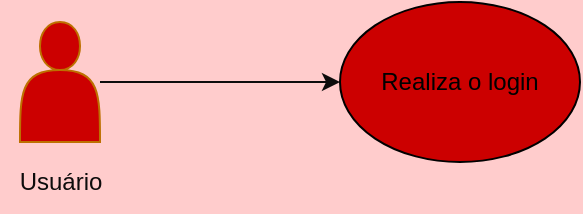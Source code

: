 <mxfile>
    <diagram id="FURX4PlmyDF8DYKxq-4W" name="Page-1">
        <mxGraphModel dx="701" dy="616" grid="1" gridSize="10" guides="1" tooltips="1" connect="1" arrows="1" fold="1" page="1" pageScale="1" pageWidth="827" pageHeight="1169" background="#FFCCCC" math="0" shadow="0">
            <root>
                <mxCell id="0"/>
                <mxCell id="1" parent="0"/>
                <mxCell id="5" style="edgeStyle=none;html=1;entryX=0;entryY=0.5;entryDx=0;entryDy=0;fontColor=#0d0c0c;strokeColor=#0d0c0c;" edge="1" parent="1" source="2" target="3">
                    <mxGeometry relative="1" as="geometry"/>
                </mxCell>
                <mxCell id="2" value="&lt;div style=&quot;text-align: justify;&quot;&gt;&lt;br&gt;&lt;/div&gt;" style="shape=actor;whiteSpace=wrap;html=1;fillColor=#CC0000;fontColor=#000000;strokeColor=#BD7000;align=right;" vertex="1" parent="1">
                    <mxGeometry x="200" y="40" width="40" height="60" as="geometry"/>
                </mxCell>
                <mxCell id="3" value="Realiza o login" style="ellipse;whiteSpace=wrap;html=1;fillColor=#CC0000;" vertex="1" parent="1">
                    <mxGeometry x="360" y="30" width="120" height="80" as="geometry"/>
                </mxCell>
                <mxCell id="4" value="&lt;font color=&quot;#0d0c0c&quot;&gt;Usuário&lt;/font&gt;" style="text;html=1;align=center;verticalAlign=middle;resizable=0;points=[];autosize=1;strokeColor=none;fillColor=none;fontColor=#FFFFFF;" vertex="1" parent="1">
                    <mxGeometry x="190" y="105" width="60" height="30" as="geometry"/>
                </mxCell>
            </root>
        </mxGraphModel>
    </diagram>
</mxfile>